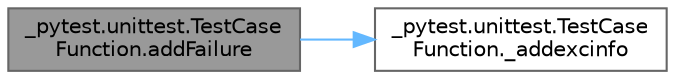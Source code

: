 digraph "_pytest.unittest.TestCaseFunction.addFailure"
{
 // LATEX_PDF_SIZE
  bgcolor="transparent";
  edge [fontname=Helvetica,fontsize=10,labelfontname=Helvetica,labelfontsize=10];
  node [fontname=Helvetica,fontsize=10,shape=box,height=0.2,width=0.4];
  rankdir="LR";
  Node1 [id="Node000001",label="_pytest.unittest.TestCase\lFunction.addFailure",height=0.2,width=0.4,color="gray40", fillcolor="grey60", style="filled", fontcolor="black",tooltip=" "];
  Node1 -> Node2 [id="edge1_Node000001_Node000002",color="steelblue1",style="solid",tooltip=" "];
  Node2 [id="Node000002",label="_pytest.unittest.TestCase\lFunction._addexcinfo",height=0.2,width=0.4,color="grey40", fillcolor="white", style="filled",URL="$class__pytest_1_1unittest_1_1_test_case_function.html#a804c76a11ab337fdeb510eece6f52934",tooltip=" "];
}
